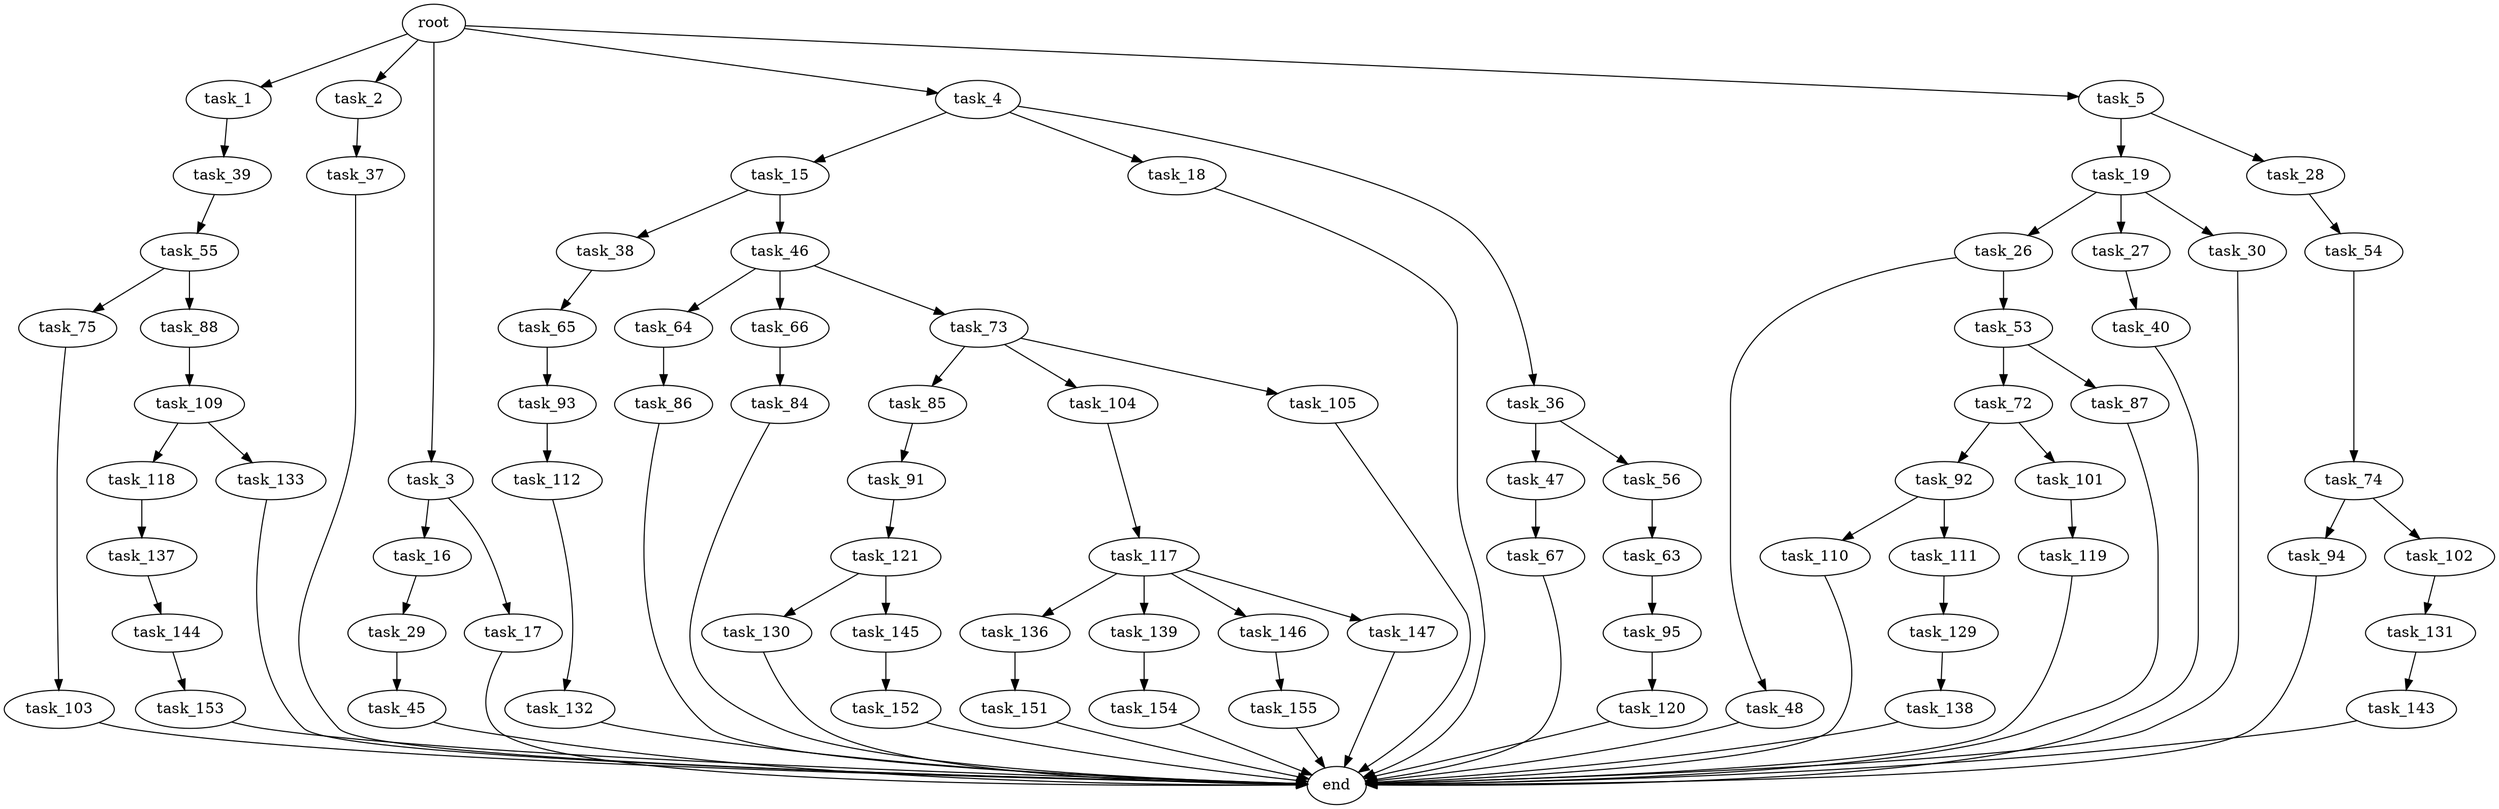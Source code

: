 digraph G {
  root [size="0.000000"];
  task_1 [size="13024596134.000000"];
  task_2 [size="18498053168.000000"];
  task_3 [size="86257914910.000000"];
  task_4 [size="549755813888.000000"];
  task_5 [size="134217728000.000000"];
  task_15 [size="41707417870.000000"];
  task_16 [size="151536319473.000000"];
  task_17 [size="536752586440.000000"];
  task_18 [size="10959215887.000000"];
  task_19 [size="12031998599.000000"];
  task_26 [size="253068168143.000000"];
  task_27 [size="368293445632.000000"];
  task_28 [size="6269365888.000000"];
  task_29 [size="231928233984.000000"];
  task_30 [size="68719476736.000000"];
  task_36 [size="392044778468.000000"];
  task_37 [size="134038130832.000000"];
  task_38 [size="4504752746.000000"];
  task_39 [size="622389626683.000000"];
  task_40 [size="2203781086.000000"];
  task_45 [size="21048827726.000000"];
  task_46 [size="17074331234.000000"];
  task_47 [size="436715729544.000000"];
  task_48 [size="368293445632.000000"];
  task_53 [size="39097624446.000000"];
  task_54 [size="26690544567.000000"];
  task_55 [size="68719476736.000000"];
  task_56 [size="1073741824000.000000"];
  task_63 [size="1423324426232.000000"];
  task_64 [size="782757789696.000000"];
  task_65 [size="68719476736.000000"];
  task_66 [size="368293445632.000000"];
  task_67 [size="368293445632.000000"];
  task_72 [size="475871449871.000000"];
  task_73 [size="19846923066.000000"];
  task_74 [size="1166262632.000000"];
  task_75 [size="32756935822.000000"];
  task_84 [size="13609187395.000000"];
  task_85 [size="68719476736.000000"];
  task_86 [size="3555563283.000000"];
  task_87 [size="4359579024.000000"];
  task_88 [size="2101108622.000000"];
  task_91 [size="368293445632.000000"];
  task_92 [size="23627318652.000000"];
  task_93 [size="368293445632.000000"];
  task_94 [size="1272871404.000000"];
  task_95 [size="31918524889.000000"];
  task_101 [size="93515713702.000000"];
  task_102 [size="822073568081.000000"];
  task_103 [size="218777430507.000000"];
  task_104 [size="68719476736.000000"];
  task_105 [size="782757789696.000000"];
  task_109 [size="368293445632.000000"];
  task_110 [size="67887454785.000000"];
  task_111 [size="68719476736.000000"];
  task_112 [size="1124814581133.000000"];
  task_117 [size="6967666305.000000"];
  task_118 [size="9558456778.000000"];
  task_119 [size="18992039320.000000"];
  task_120 [size="7224734778.000000"];
  task_121 [size="134217728000.000000"];
  task_129 [size="4910809584.000000"];
  task_130 [size="1127120452639.000000"];
  task_131 [size="68719476736.000000"];
  task_132 [size="404805164991.000000"];
  task_133 [size="289640030.000000"];
  task_136 [size="8589934592.000000"];
  task_137 [size="68719476736.000000"];
  task_138 [size="97303429075.000000"];
  task_139 [size="5622875921.000000"];
  task_143 [size="68719476736.000000"];
  task_144 [size="28991029248.000000"];
  task_145 [size="368293445632.000000"];
  task_146 [size="9073391941.000000"];
  task_147 [size="368293445632.000000"];
  task_151 [size="782757789696.000000"];
  task_152 [size="231928233984.000000"];
  task_153 [size="191793633689.000000"];
  task_154 [size="231928233984.000000"];
  task_155 [size="28991029248.000000"];
  end [size="0.000000"];

  root -> task_1 [size="1.000000"];
  root -> task_2 [size="1.000000"];
  root -> task_3 [size="1.000000"];
  root -> task_4 [size="1.000000"];
  root -> task_5 [size="1.000000"];
  task_1 -> task_39 [size="33554432.000000"];
  task_2 -> task_37 [size="838860800.000000"];
  task_3 -> task_16 [size="75497472.000000"];
  task_3 -> task_17 [size="75497472.000000"];
  task_4 -> task_15 [size="536870912.000000"];
  task_4 -> task_18 [size="536870912.000000"];
  task_4 -> task_36 [size="536870912.000000"];
  task_5 -> task_19 [size="209715200.000000"];
  task_5 -> task_28 [size="209715200.000000"];
  task_15 -> task_38 [size="838860800.000000"];
  task_15 -> task_46 [size="838860800.000000"];
  task_16 -> task_29 [size="301989888.000000"];
  task_17 -> end [size="1.000000"];
  task_18 -> end [size="1.000000"];
  task_19 -> task_26 [size="209715200.000000"];
  task_19 -> task_27 [size="209715200.000000"];
  task_19 -> task_30 [size="209715200.000000"];
  task_26 -> task_48 [size="679477248.000000"];
  task_26 -> task_53 [size="679477248.000000"];
  task_27 -> task_40 [size="411041792.000000"];
  task_28 -> task_54 [size="301989888.000000"];
  task_29 -> task_45 [size="301989888.000000"];
  task_30 -> end [size="1.000000"];
  task_36 -> task_47 [size="679477248.000000"];
  task_36 -> task_56 [size="679477248.000000"];
  task_37 -> end [size="1.000000"];
  task_38 -> task_65 [size="134217728.000000"];
  task_39 -> task_55 [size="679477248.000000"];
  task_40 -> end [size="1.000000"];
  task_45 -> end [size="1.000000"];
  task_46 -> task_64 [size="33554432.000000"];
  task_46 -> task_66 [size="33554432.000000"];
  task_46 -> task_73 [size="33554432.000000"];
  task_47 -> task_67 [size="679477248.000000"];
  task_48 -> end [size="1.000000"];
  task_53 -> task_72 [size="33554432.000000"];
  task_53 -> task_87 [size="33554432.000000"];
  task_54 -> task_74 [size="33554432.000000"];
  task_55 -> task_75 [size="134217728.000000"];
  task_55 -> task_88 [size="134217728.000000"];
  task_56 -> task_63 [size="838860800.000000"];
  task_63 -> task_95 [size="838860800.000000"];
  task_64 -> task_86 [size="679477248.000000"];
  task_65 -> task_93 [size="134217728.000000"];
  task_66 -> task_84 [size="411041792.000000"];
  task_67 -> end [size="1.000000"];
  task_72 -> task_92 [size="536870912.000000"];
  task_72 -> task_101 [size="536870912.000000"];
  task_73 -> task_85 [size="536870912.000000"];
  task_73 -> task_104 [size="536870912.000000"];
  task_73 -> task_105 [size="536870912.000000"];
  task_74 -> task_94 [size="75497472.000000"];
  task_74 -> task_102 [size="75497472.000000"];
  task_75 -> task_103 [size="33554432.000000"];
  task_84 -> end [size="1.000000"];
  task_85 -> task_91 [size="134217728.000000"];
  task_86 -> end [size="1.000000"];
  task_87 -> end [size="1.000000"];
  task_88 -> task_109 [size="33554432.000000"];
  task_91 -> task_121 [size="411041792.000000"];
  task_92 -> task_110 [size="679477248.000000"];
  task_92 -> task_111 [size="679477248.000000"];
  task_93 -> task_112 [size="411041792.000000"];
  task_94 -> end [size="1.000000"];
  task_95 -> task_120 [size="75497472.000000"];
  task_101 -> task_119 [size="209715200.000000"];
  task_102 -> task_131 [size="536870912.000000"];
  task_103 -> end [size="1.000000"];
  task_104 -> task_117 [size="134217728.000000"];
  task_105 -> end [size="1.000000"];
  task_109 -> task_118 [size="411041792.000000"];
  task_109 -> task_133 [size="411041792.000000"];
  task_110 -> end [size="1.000000"];
  task_111 -> task_129 [size="134217728.000000"];
  task_112 -> task_132 [size="838860800.000000"];
  task_117 -> task_136 [size="411041792.000000"];
  task_117 -> task_139 [size="411041792.000000"];
  task_117 -> task_146 [size="411041792.000000"];
  task_117 -> task_147 [size="411041792.000000"];
  task_118 -> task_137 [size="209715200.000000"];
  task_119 -> end [size="1.000000"];
  task_120 -> end [size="1.000000"];
  task_121 -> task_130 [size="209715200.000000"];
  task_121 -> task_145 [size="209715200.000000"];
  task_129 -> task_138 [size="301989888.000000"];
  task_130 -> end [size="1.000000"];
  task_131 -> task_143 [size="134217728.000000"];
  task_132 -> end [size="1.000000"];
  task_133 -> end [size="1.000000"];
  task_136 -> task_151 [size="33554432.000000"];
  task_137 -> task_144 [size="134217728.000000"];
  task_138 -> end [size="1.000000"];
  task_139 -> task_154 [size="301989888.000000"];
  task_143 -> end [size="1.000000"];
  task_144 -> task_153 [size="75497472.000000"];
  task_145 -> task_152 [size="411041792.000000"];
  task_146 -> task_155 [size="209715200.000000"];
  task_147 -> end [size="1.000000"];
  task_151 -> end [size="1.000000"];
  task_152 -> end [size="1.000000"];
  task_153 -> end [size="1.000000"];
  task_154 -> end [size="1.000000"];
  task_155 -> end [size="1.000000"];
}
